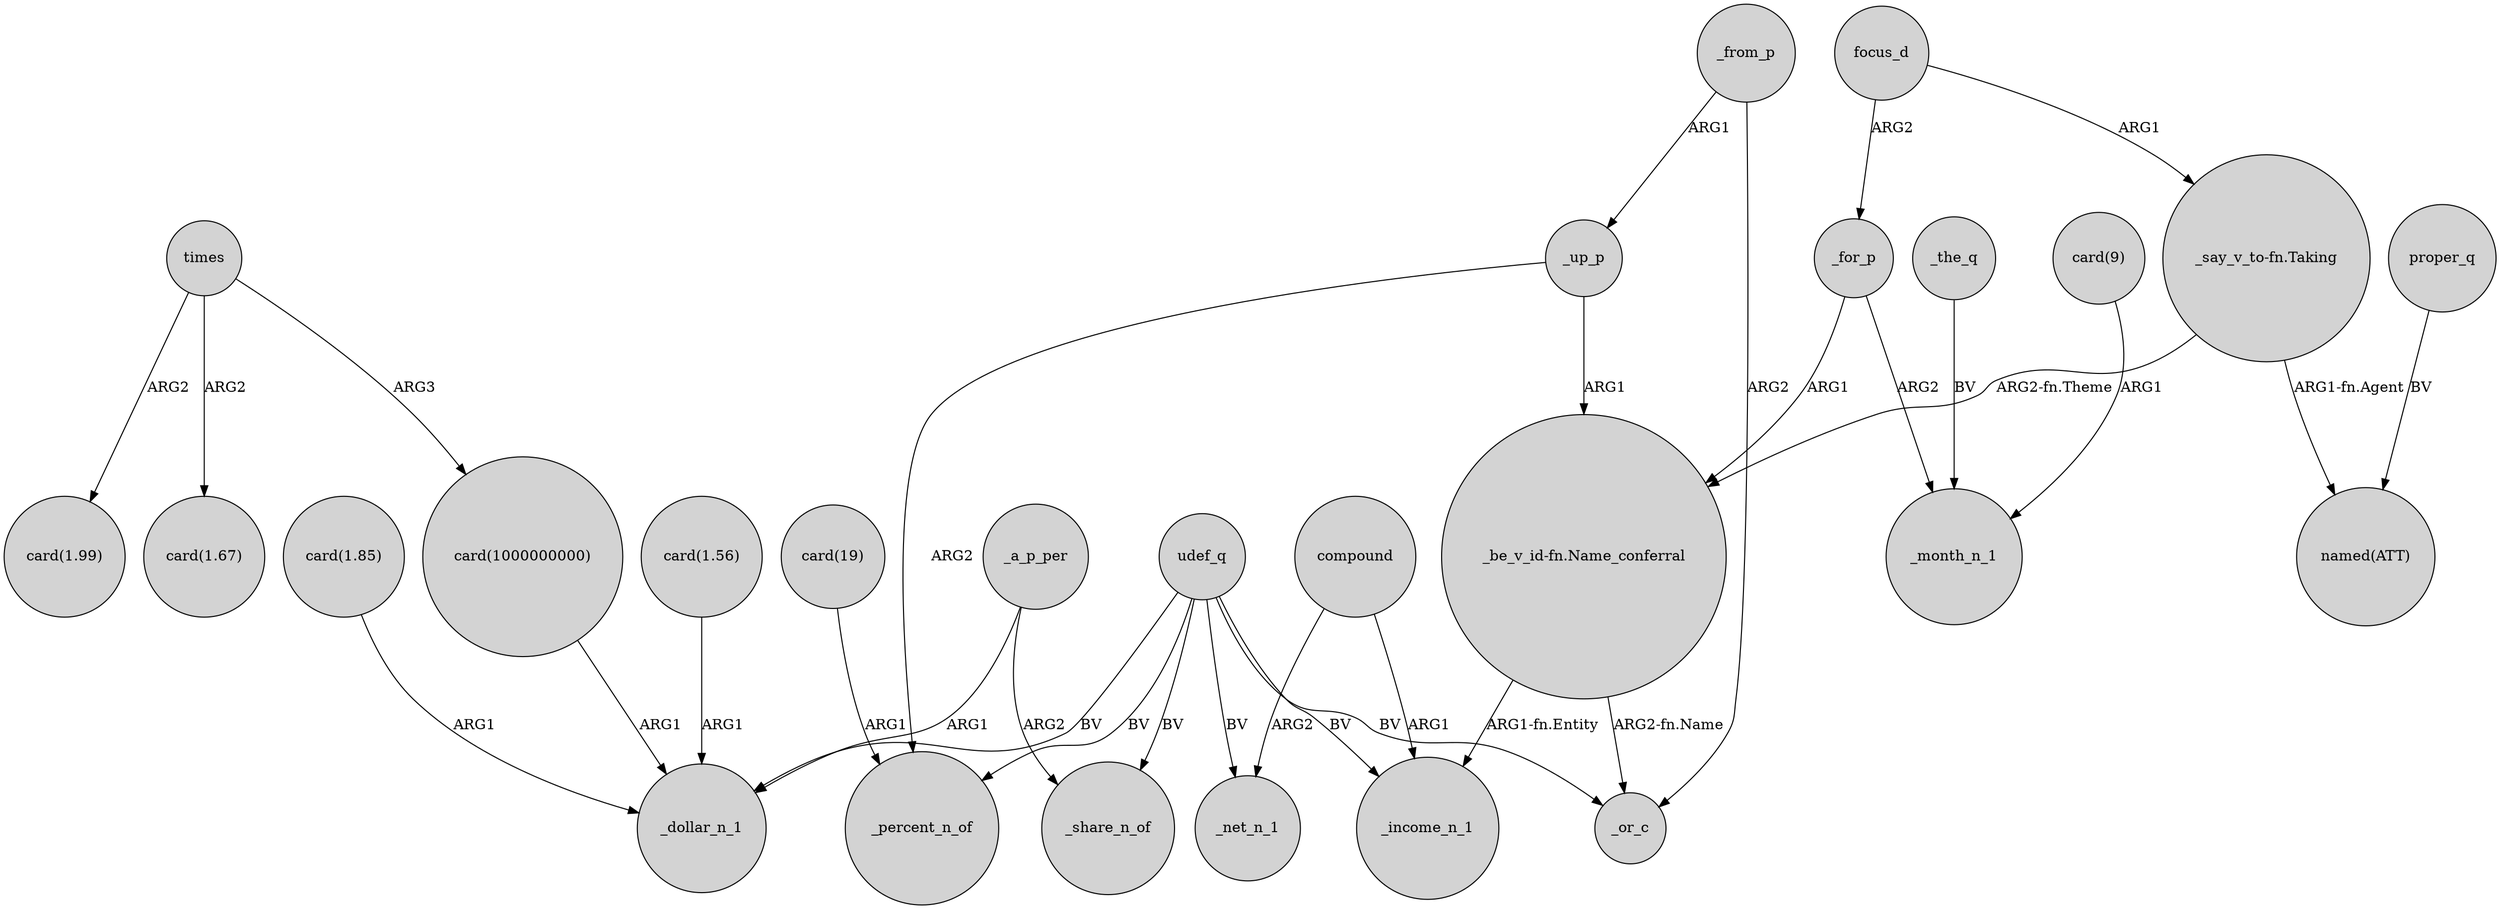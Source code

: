 digraph {
	node [shape=circle style=filled]
	_up_p -> _percent_n_of [label=ARG2]
	"card(1000000000)" -> _dollar_n_1 [label=ARG1]
	"_be_v_id-fn.Name_conferral" -> _income_n_1 [label="ARG1-fn.Entity"]
	proper_q -> "named(ATT)" [label=BV]
	_for_p -> "_be_v_id-fn.Name_conferral" [label=ARG1]
	"_say_v_to-fn.Taking" -> "_be_v_id-fn.Name_conferral" [label="ARG2-fn.Theme"]
	compound -> _net_n_1 [label=ARG2]
	focus_d -> "_say_v_to-fn.Taking" [label=ARG1]
	"card(19)" -> _percent_n_of [label=ARG1]
	_the_q -> _month_n_1 [label=BV]
	"_be_v_id-fn.Name_conferral" -> _or_c [label="ARG2-fn.Name"]
	udef_q -> _income_n_1 [label=BV]
	"_say_v_to-fn.Taking" -> "named(ATT)" [label="ARG1-fn.Agent"]
	_up_p -> "_be_v_id-fn.Name_conferral" [label=ARG1]
	times -> "card(1000000000)" [label=ARG3]
	udef_q -> _or_c [label=BV]
	times -> "card(1.67)" [label=ARG2]
	times -> "card(1.99)" [label=ARG2]
	"card(1.85)" -> _dollar_n_1 [label=ARG1]
	compound -> _income_n_1 [label=ARG1]
	_a_p_per -> _share_n_of [label=ARG2]
	udef_q -> _percent_n_of [label=BV]
	udef_q -> _share_n_of [label=BV]
	udef_q -> _net_n_1 [label=BV]
	udef_q -> _dollar_n_1 [label=BV]
	"card(1.56)" -> _dollar_n_1 [label=ARG1]
	_from_p -> _or_c [label=ARG2]
	_a_p_per -> _dollar_n_1 [label=ARG1]
	_from_p -> _up_p [label=ARG1]
	focus_d -> _for_p [label=ARG2]
	"card(9)" -> _month_n_1 [label=ARG1]
	_for_p -> _month_n_1 [label=ARG2]
}
